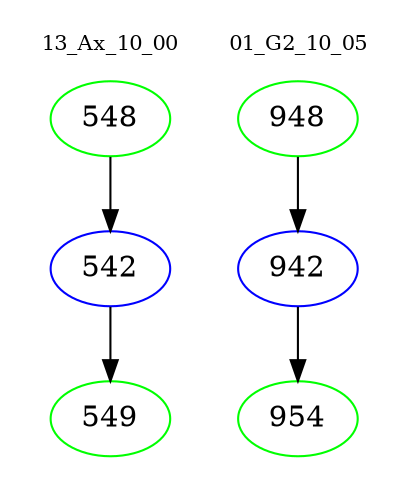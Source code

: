 digraph{
subgraph cluster_0 {
color = white
label = "13_Ax_10_00";
fontsize=10;
T0_548 [label="548", color="green"]
T0_548 -> T0_542 [color="black"]
T0_542 [label="542", color="blue"]
T0_542 -> T0_549 [color="black"]
T0_549 [label="549", color="green"]
}
subgraph cluster_1 {
color = white
label = "01_G2_10_05";
fontsize=10;
T1_948 [label="948", color="green"]
T1_948 -> T1_942 [color="black"]
T1_942 [label="942", color="blue"]
T1_942 -> T1_954 [color="black"]
T1_954 [label="954", color="green"]
}
}
